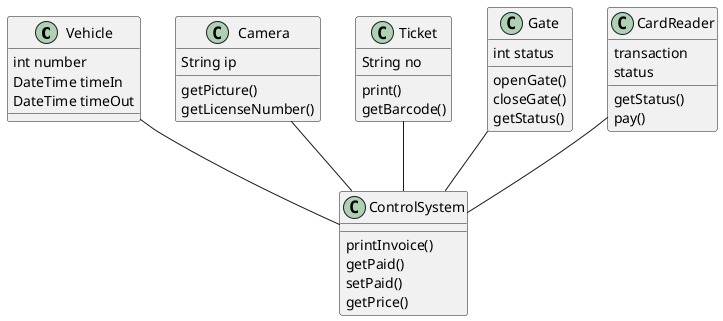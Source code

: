 @startuml
Vehicle : int number
Vehicle : DateTime timeIn
Vehicle : DateTime timeOut

Camera : String ip
Camera : getPicture()
Camera : getLicenseNumber()

ControlSystem : printInvoice()
ControlSystem : getPaid()
ControlSystem : setPaid()
ControlSystem : getPrice()

Ticket : String no
Ticket : print()
Ticket : getBarcode()

Gate : int status
Gate : openGate()
Gate : closeGate()
Gate : getStatus()

CardReader : transaction
CardReader : status
CardReader : getStatus()
CardReader : pay()

Camera -- ControlSystem
Gate -- ControlSystem
Ticket -- ControlSystem
Vehicle -- ControlSystem
CardReader -- ControlSystem
@enduml